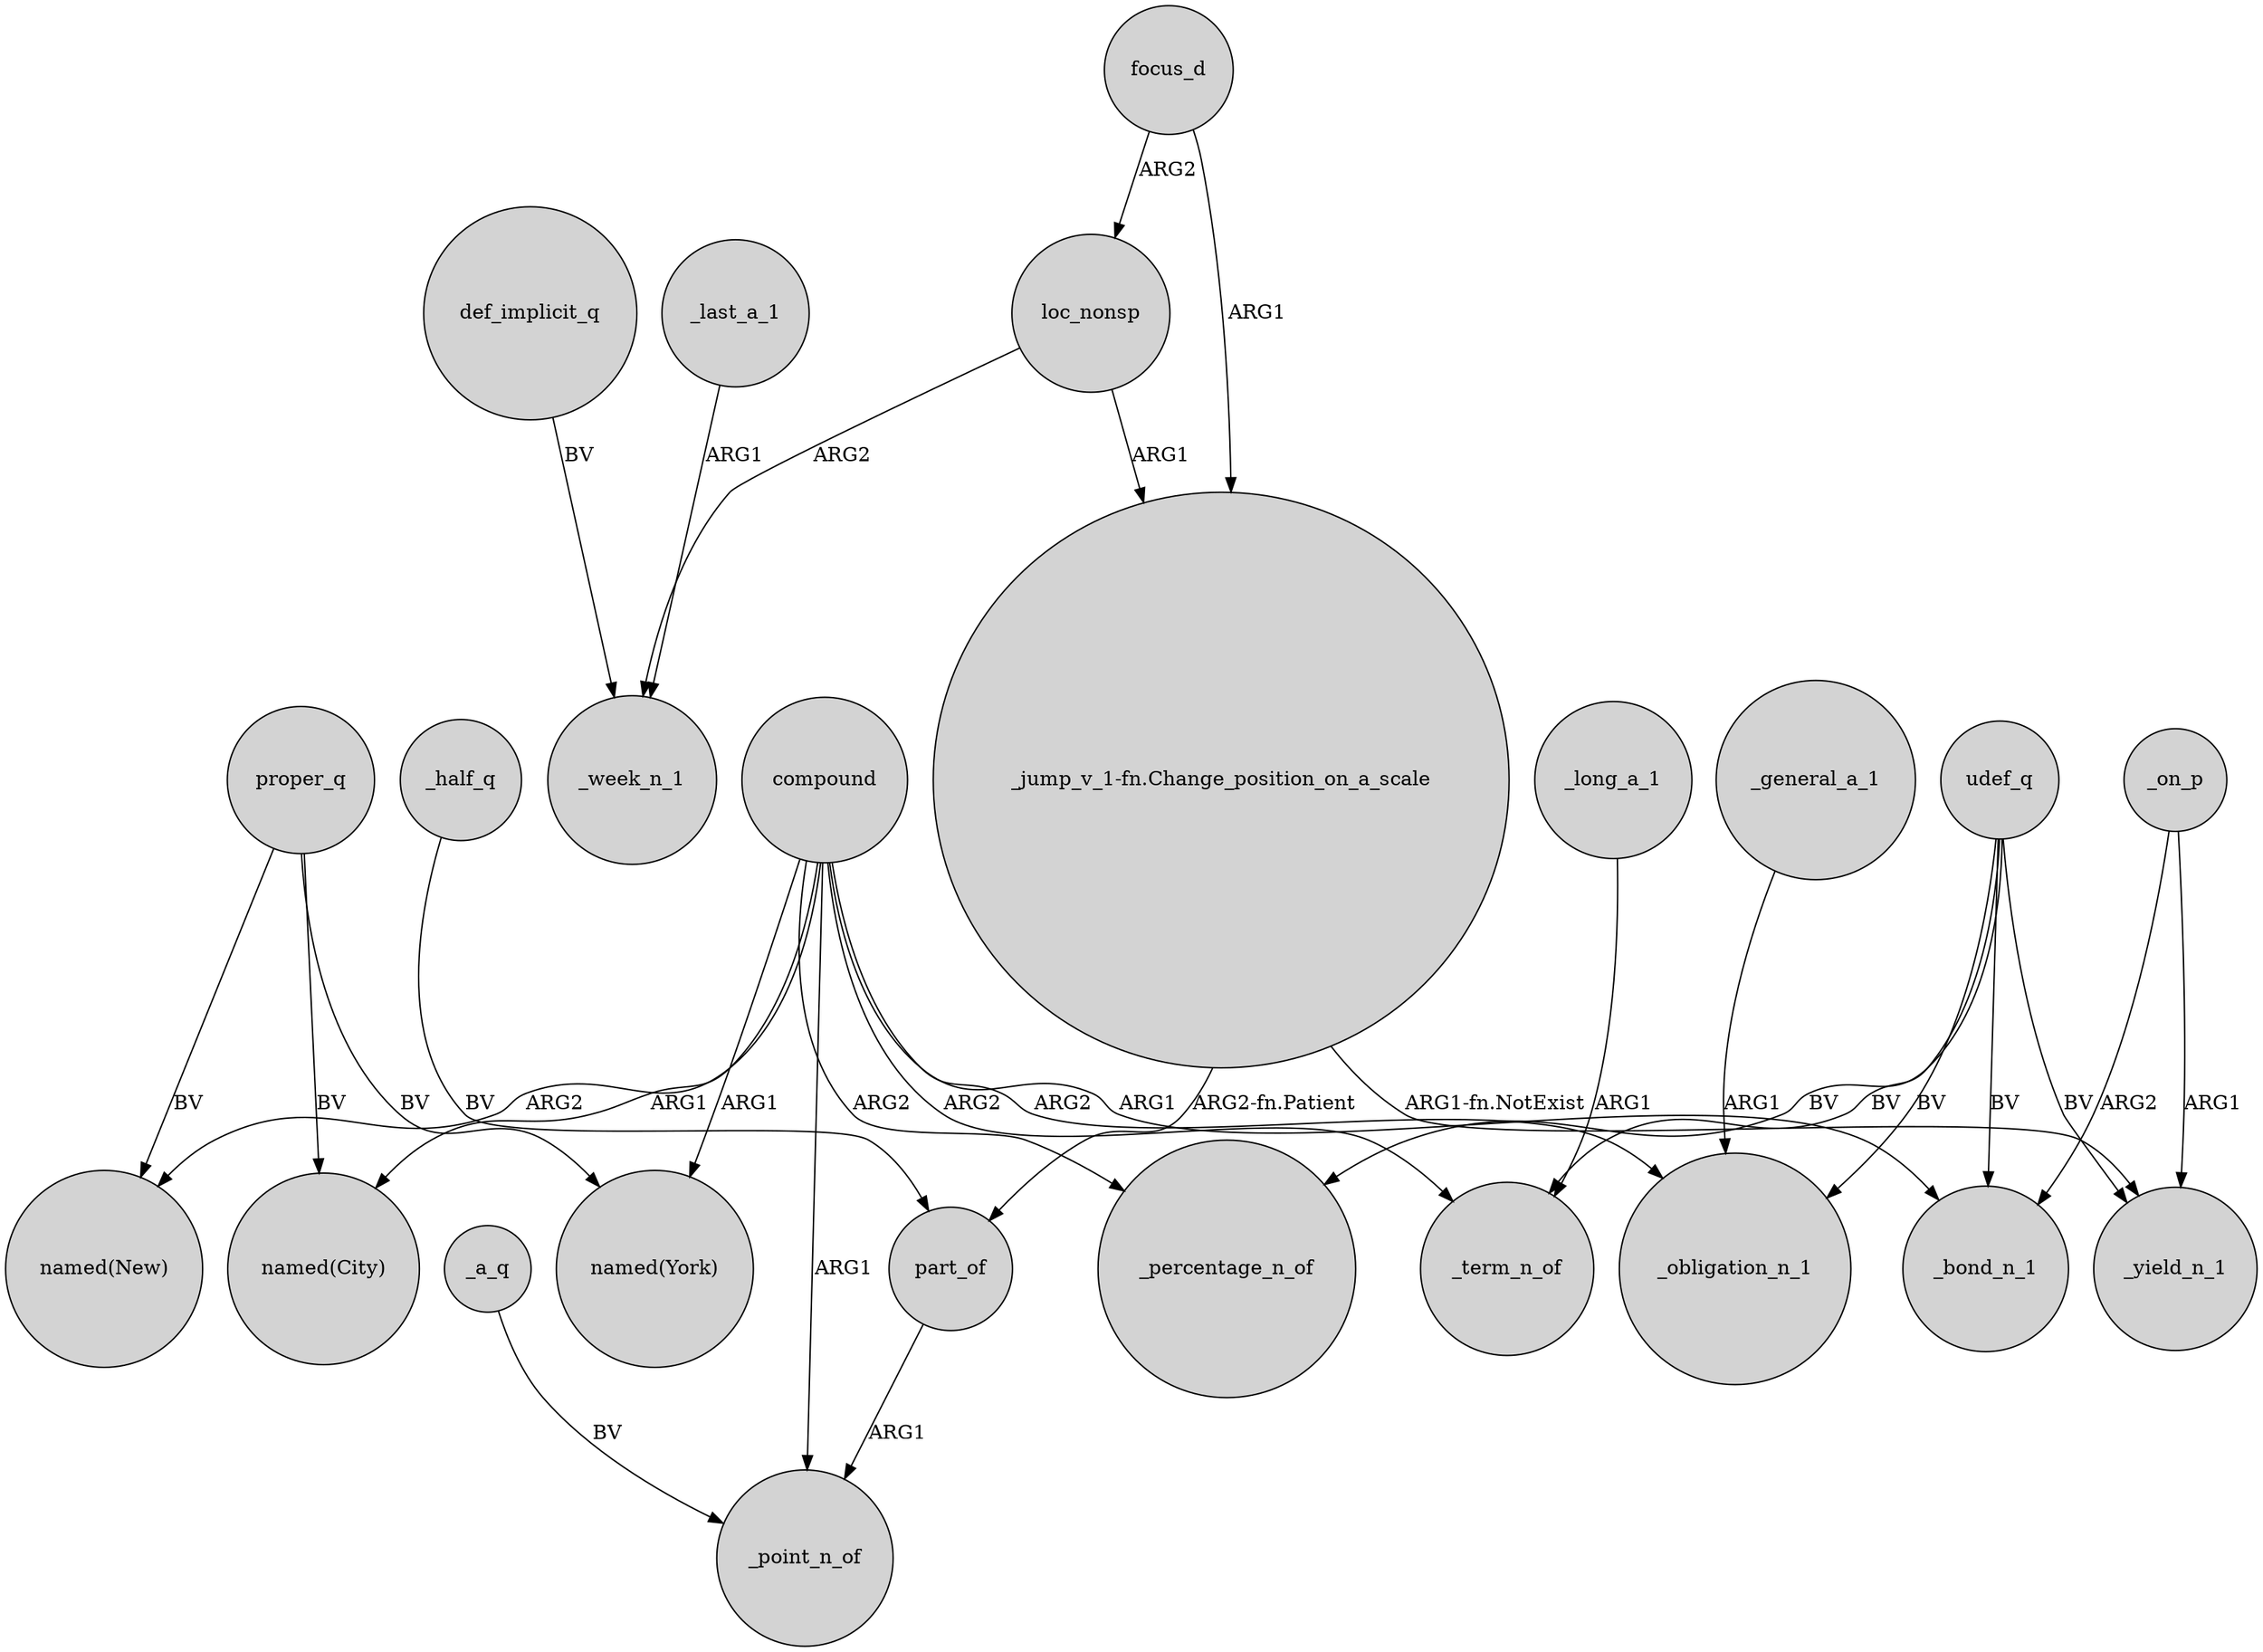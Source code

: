 digraph {
	node [shape=circle style=filled]
	focus_d -> loc_nonsp [label=ARG2]
	compound -> "named(New)" [label=ARG2]
	def_implicit_q -> _week_n_1 [label=BV]
	part_of -> _point_n_of [label=ARG1]
	compound -> _term_n_of [label=ARG2]
	compound -> _obligation_n_1 [label=ARG2]
	proper_q -> "named(New)" [label=BV]
	compound -> _percentage_n_of [label=ARG2]
	compound -> _bond_n_1 [label=ARG1]
	_a_q -> _point_n_of [label=BV]
	compound -> _point_n_of [label=ARG1]
	loc_nonsp -> _week_n_1 [label=ARG2]
	udef_q -> _bond_n_1 [label=BV]
	compound -> "named(York)" [label=ARG1]
	proper_q -> "named(City)" [label=BV]
	_on_p -> _bond_n_1 [label=ARG2]
	udef_q -> _term_n_of [label=BV]
	_last_a_1 -> _week_n_1 [label=ARG1]
	"_jump_v_1-fn.Change_position_on_a_scale" -> _yield_n_1 [label="ARG1-fn.NotExist"]
	_half_q -> part_of [label=BV]
	_general_a_1 -> _obligation_n_1 [label=ARG1]
	udef_q -> _obligation_n_1 [label=BV]
	udef_q -> _percentage_n_of [label=BV]
	"_jump_v_1-fn.Change_position_on_a_scale" -> part_of [label="ARG2-fn.Patient"]
	_on_p -> _yield_n_1 [label=ARG1]
	proper_q -> "named(York)" [label=BV]
	udef_q -> _yield_n_1 [label=BV]
	_long_a_1 -> _term_n_of [label=ARG1]
	compound -> "named(City)" [label=ARG1]
	loc_nonsp -> "_jump_v_1-fn.Change_position_on_a_scale" [label=ARG1]
	focus_d -> "_jump_v_1-fn.Change_position_on_a_scale" [label=ARG1]
}
